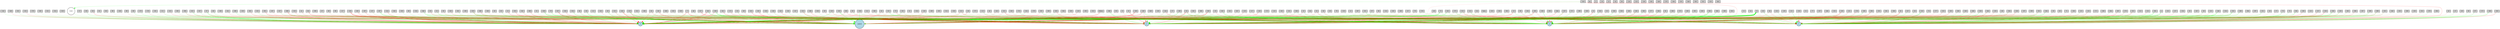 digraph {
	node [fontsize=9 height=0.2 shape=circle width=0.2]
	x [fillcolor=lightgray shape=box style=filled]
	dx [fillcolor=lightgray shape=box style=filled]
	theta [fillcolor=lightgray shape=box style=filled]
	dtheta [fillcolor=lightgray shape=box style=filled]
	-5 [fillcolor=lightgray shape=box style=filled]
	-6 [fillcolor=lightgray shape=box style=filled]
	-7 [fillcolor=lightgray shape=box style=filled]
	-8 [fillcolor=lightgray shape=box style=filled]
	-9 [fillcolor=lightgray shape=box style=filled]
	-10 [fillcolor=lightgray shape=box style=filled]
	-11 [fillcolor=lightgray shape=box style=filled]
	-12 [fillcolor=lightgray shape=box style=filled]
	-13 [fillcolor=lightgray shape=box style=filled]
	-14 [fillcolor=lightgray shape=box style=filled]
	-15 [fillcolor=lightgray shape=box style=filled]
	-16 [fillcolor=lightgray shape=box style=filled]
	-17 [fillcolor=lightgray shape=box style=filled]
	-18 [fillcolor=lightgray shape=box style=filled]
	-19 [fillcolor=lightgray shape=box style=filled]
	-20 [fillcolor=lightgray shape=box style=filled]
	-21 [fillcolor=lightgray shape=box style=filled]
	-22 [fillcolor=lightgray shape=box style=filled]
	-23 [fillcolor=lightgray shape=box style=filled]
	-24 [fillcolor=lightgray shape=box style=filled]
	-25 [fillcolor=lightgray shape=box style=filled]
	-26 [fillcolor=lightgray shape=box style=filled]
	-27 [fillcolor=lightgray shape=box style=filled]
	-28 [fillcolor=lightgray shape=box style=filled]
	-29 [fillcolor=lightgray shape=box style=filled]
	-30 [fillcolor=lightgray shape=box style=filled]
	-31 [fillcolor=lightgray shape=box style=filled]
	-32 [fillcolor=lightgray shape=box style=filled]
	-33 [fillcolor=lightgray shape=box style=filled]
	-34 [fillcolor=lightgray shape=box style=filled]
	-35 [fillcolor=lightgray shape=box style=filled]
	-36 [fillcolor=lightgray shape=box style=filled]
	-37 [fillcolor=lightgray shape=box style=filled]
	-38 [fillcolor=lightgray shape=box style=filled]
	-39 [fillcolor=lightgray shape=box style=filled]
	-40 [fillcolor=lightgray shape=box style=filled]
	-41 [fillcolor=lightgray shape=box style=filled]
	-42 [fillcolor=lightgray shape=box style=filled]
	-43 [fillcolor=lightgray shape=box style=filled]
	-44 [fillcolor=lightgray shape=box style=filled]
	-45 [fillcolor=lightgray shape=box style=filled]
	-46 [fillcolor=lightgray shape=box style=filled]
	-47 [fillcolor=lightgray shape=box style=filled]
	-48 [fillcolor=lightgray shape=box style=filled]
	-49 [fillcolor=lightgray shape=box style=filled]
	-50 [fillcolor=lightgray shape=box style=filled]
	-51 [fillcolor=lightgray shape=box style=filled]
	-52 [fillcolor=lightgray shape=box style=filled]
	-53 [fillcolor=lightgray shape=box style=filled]
	-54 [fillcolor=lightgray shape=box style=filled]
	-55 [fillcolor=lightgray shape=box style=filled]
	-56 [fillcolor=lightgray shape=box style=filled]
	-57 [fillcolor=lightgray shape=box style=filled]
	-58 [fillcolor=lightgray shape=box style=filled]
	-59 [fillcolor=lightgray shape=box style=filled]
	-60 [fillcolor=lightgray shape=box style=filled]
	-61 [fillcolor=lightgray shape=box style=filled]
	-62 [fillcolor=lightgray shape=box style=filled]
	-63 [fillcolor=lightgray shape=box style=filled]
	-64 [fillcolor=lightgray shape=box style=filled]
	-65 [fillcolor=lightgray shape=box style=filled]
	-66 [fillcolor=lightgray shape=box style=filled]
	-67 [fillcolor=lightgray shape=box style=filled]
	-68 [fillcolor=lightgray shape=box style=filled]
	-69 [fillcolor=lightgray shape=box style=filled]
	-70 [fillcolor=lightgray shape=box style=filled]
	-71 [fillcolor=lightgray shape=box style=filled]
	-72 [fillcolor=lightgray shape=box style=filled]
	-73 [fillcolor=lightgray shape=box style=filled]
	-74 [fillcolor=lightgray shape=box style=filled]
	-75 [fillcolor=lightgray shape=box style=filled]
	-76 [fillcolor=lightgray shape=box style=filled]
	-77 [fillcolor=lightgray shape=box style=filled]
	-78 [fillcolor=lightgray shape=box style=filled]
	-79 [fillcolor=lightgray shape=box style=filled]
	-80 [fillcolor=lightgray shape=box style=filled]
	-81 [fillcolor=lightgray shape=box style=filled]
	-82 [fillcolor=lightgray shape=box style=filled]
	-83 [fillcolor=lightgray shape=box style=filled]
	-84 [fillcolor=lightgray shape=box style=filled]
	-85 [fillcolor=lightgray shape=box style=filled]
	-86 [fillcolor=lightgray shape=box style=filled]
	-87 [fillcolor=lightgray shape=box style=filled]
	-88 [fillcolor=lightgray shape=box style=filled]
	-89 [fillcolor=lightgray shape=box style=filled]
	-90 [fillcolor=lightgray shape=box style=filled]
	-91 [fillcolor=lightgray shape=box style=filled]
	-92 [fillcolor=lightgray shape=box style=filled]
	-93 [fillcolor=lightgray shape=box style=filled]
	-94 [fillcolor=lightgray shape=box style=filled]
	-95 [fillcolor=lightgray shape=box style=filled]
	-96 [fillcolor=lightgray shape=box style=filled]
	-97 [fillcolor=lightgray shape=box style=filled]
	-98 [fillcolor=lightgray shape=box style=filled]
	-99 [fillcolor=lightgray shape=box style=filled]
	-100 [fillcolor=lightgray shape=box style=filled]
	-101 [fillcolor=lightgray shape=box style=filled]
	-102 [fillcolor=lightgray shape=box style=filled]
	-103 [fillcolor=lightgray shape=box style=filled]
	-104 [fillcolor=lightgray shape=box style=filled]
	-105 [fillcolor=lightgray shape=box style=filled]
	-106 [fillcolor=lightgray shape=box style=filled]
	-107 [fillcolor=lightgray shape=box style=filled]
	-108 [fillcolor=lightgray shape=box style=filled]
	-109 [fillcolor=lightgray shape=box style=filled]
	-110 [fillcolor=lightgray shape=box style=filled]
	-111 [fillcolor=lightgray shape=box style=filled]
	-112 [fillcolor=lightgray shape=box style=filled]
	-113 [fillcolor=lightgray shape=box style=filled]
	-114 [fillcolor=lightgray shape=box style=filled]
	-115 [fillcolor=lightgray shape=box style=filled]
	-116 [fillcolor=lightgray shape=box style=filled]
	-117 [fillcolor=lightgray shape=box style=filled]
	-118 [fillcolor=lightgray shape=box style=filled]
	-119 [fillcolor=lightgray shape=box style=filled]
	-120 [fillcolor=lightgray shape=box style=filled]
	-121 [fillcolor=lightgray shape=box style=filled]
	-122 [fillcolor=lightgray shape=box style=filled]
	-123 [fillcolor=lightgray shape=box style=filled]
	-124 [fillcolor=lightgray shape=box style=filled]
	-125 [fillcolor=lightgray shape=box style=filled]
	-126 [fillcolor=lightgray shape=box style=filled]
	-127 [fillcolor=lightgray shape=box style=filled]
	-128 [fillcolor=lightgray shape=box style=filled]
	-129 [fillcolor=lightgray shape=box style=filled]
	-130 [fillcolor=lightgray shape=box style=filled]
	-131 [fillcolor=lightgray shape=box style=filled]
	-132 [fillcolor=lightgray shape=box style=filled]
	-133 [fillcolor=lightgray shape=box style=filled]
	-134 [fillcolor=lightgray shape=box style=filled]
	-135 [fillcolor=lightgray shape=box style=filled]
	-136 [fillcolor=lightgray shape=box style=filled]
	-137 [fillcolor=lightgray shape=box style=filled]
	-138 [fillcolor=lightgray shape=box style=filled]
	-139 [fillcolor=lightgray shape=box style=filled]
	-140 [fillcolor=lightgray shape=box style=filled]
	-141 [fillcolor=lightgray shape=box style=filled]
	-142 [fillcolor=lightgray shape=box style=filled]
	-143 [fillcolor=lightgray shape=box style=filled]
	-144 [fillcolor=lightgray shape=box style=filled]
	-145 [fillcolor=lightgray shape=box style=filled]
	-146 [fillcolor=lightgray shape=box style=filled]
	-147 [fillcolor=lightgray shape=box style=filled]
	-148 [fillcolor=lightgray shape=box style=filled]
	-149 [fillcolor=lightgray shape=box style=filled]
	-150 [fillcolor=lightgray shape=box style=filled]
	-151 [fillcolor=lightgray shape=box style=filled]
	-152 [fillcolor=lightgray shape=box style=filled]
	-153 [fillcolor=lightgray shape=box style=filled]
	-154 [fillcolor=lightgray shape=box style=filled]
	-155 [fillcolor=lightgray shape=box style=filled]
	-156 [fillcolor=lightgray shape=box style=filled]
	-157 [fillcolor=lightgray shape=box style=filled]
	-158 [fillcolor=lightgray shape=box style=filled]
	-159 [fillcolor=lightgray shape=box style=filled]
	-160 [fillcolor=lightgray shape=box style=filled]
	-161 [fillcolor=lightgray shape=box style=filled]
	-162 [fillcolor=lightgray shape=box style=filled]
	-163 [fillcolor=lightgray shape=box style=filled]
	-164 [fillcolor=lightgray shape=box style=filled]
	-165 [fillcolor=lightgray shape=box style=filled]
	-166 [fillcolor=lightgray shape=box style=filled]
	-167 [fillcolor=lightgray shape=box style=filled]
	-168 [fillcolor=lightgray shape=box style=filled]
	-169 [fillcolor=lightgray shape=box style=filled]
	-170 [fillcolor=lightgray shape=box style=filled]
	-171 [fillcolor=lightgray shape=box style=filled]
	-172 [fillcolor=lightgray shape=box style=filled]
	-173 [fillcolor=lightgray shape=box style=filled]
	-174 [fillcolor=lightgray shape=box style=filled]
	-175 [fillcolor=lightgray shape=box style=filled]
	-176 [fillcolor=lightgray shape=box style=filled]
	-177 [fillcolor=lightgray shape=box style=filled]
	-178 [fillcolor=lightgray shape=box style=filled]
	-179 [fillcolor=lightgray shape=box style=filled]
	-180 [fillcolor=lightgray shape=box style=filled]
	-181 [fillcolor=lightgray shape=box style=filled]
	-182 [fillcolor=lightgray shape=box style=filled]
	-183 [fillcolor=lightgray shape=box style=filled]
	-184 [fillcolor=lightgray shape=box style=filled]
	-185 [fillcolor=lightgray shape=box style=filled]
	-186 [fillcolor=lightgray shape=box style=filled]
	-187 [fillcolor=lightgray shape=box style=filled]
	-188 [fillcolor=lightgray shape=box style=filled]
	-189 [fillcolor=lightgray shape=box style=filled]
	-190 [fillcolor=lightgray shape=box style=filled]
	-191 [fillcolor=lightgray shape=box style=filled]
	-192 [fillcolor=lightgray shape=box style=filled]
	-193 [fillcolor=lightgray shape=box style=filled]
	-194 [fillcolor=lightgray shape=box style=filled]
	-195 [fillcolor=lightgray shape=box style=filled]
	-196 [fillcolor=lightgray shape=box style=filled]
	-197 [fillcolor=lightgray shape=box style=filled]
	-198 [fillcolor=lightgray shape=box style=filled]
	-199 [fillcolor=lightgray shape=box style=filled]
	-200 [fillcolor=lightgray shape=box style=filled]
	-201 [fillcolor=lightgray shape=box style=filled]
	-202 [fillcolor=lightgray shape=box style=filled]
	-203 [fillcolor=lightgray shape=box style=filled]
	-204 [fillcolor=lightgray shape=box style=filled]
	-205 [fillcolor=lightgray shape=box style=filled]
	-206 [fillcolor=lightgray shape=box style=filled]
	-207 [fillcolor=lightgray shape=box style=filled]
	-208 [fillcolor=lightgray shape=box style=filled]
	-209 [fillcolor=lightgray shape=box style=filled]
	-210 [fillcolor=lightgray shape=box style=filled]
	-211 [fillcolor=lightgray shape=box style=filled]
	-212 [fillcolor=lightgray shape=box style=filled]
	-213 [fillcolor=lightgray shape=box style=filled]
	-214 [fillcolor=lightgray shape=box style=filled]
	-215 [fillcolor=lightgray shape=box style=filled]
	-216 [fillcolor=lightgray shape=box style=filled]
	-217 [fillcolor=lightgray shape=box style=filled]
	-218 [fillcolor=lightgray shape=box style=filled]
	-219 [fillcolor=lightgray shape=box style=filled]
	-220 [fillcolor=lightgray shape=box style=filled]
	-221 [fillcolor=lightgray shape=box style=filled]
	-222 [fillcolor=lightgray shape=box style=filled]
	-223 [fillcolor=lightgray shape=box style=filled]
	-224 [fillcolor=lightgray shape=box style=filled]
	-225 [fillcolor=lightgray shape=box style=filled]
	-226 [fillcolor=lightgray shape=box style=filled]
	-227 [fillcolor=lightgray shape=box style=filled]
	-228 [fillcolor=lightgray shape=box style=filled]
	-229 [fillcolor=lightgray shape=box style=filled]
	-230 [fillcolor=lightgray shape=box style=filled]
	-231 [fillcolor=lightgray shape=box style=filled]
	-232 [fillcolor=lightgray shape=box style=filled]
	-233 [fillcolor=lightgray shape=box style=filled]
	-234 [fillcolor=lightgray shape=box style=filled]
	-235 [fillcolor=lightgray shape=box style=filled]
	-236 [fillcolor=lightgray shape=box style=filled]
	-237 [fillcolor=lightgray shape=box style=filled]
	-238 [fillcolor=lightgray shape=box style=filled]
	-239 [fillcolor=lightgray shape=box style=filled]
	-240 [fillcolor=lightgray shape=box style=filled]
	-241 [fillcolor=lightgray shape=box style=filled]
	-242 [fillcolor=lightgray shape=box style=filled]
	-243 [fillcolor=lightgray shape=box style=filled]
	-244 [fillcolor=lightgray shape=box style=filled]
	-245 [fillcolor=lightgray shape=box style=filled]
	-246 [fillcolor=lightgray shape=box style=filled]
	-247 [fillcolor=lightgray shape=box style=filled]
	-248 [fillcolor=lightgray shape=box style=filled]
	-249 [fillcolor=lightgray shape=box style=filled]
	-250 [fillcolor=lightgray shape=box style=filled]
	-251 [fillcolor=lightgray shape=box style=filled]
	-252 [fillcolor=lightgray shape=box style=filled]
	-253 [fillcolor=lightgray shape=box style=filled]
	-254 [fillcolor=lightgray shape=box style=filled]
	-255 [fillcolor=lightgray shape=box style=filled]
	-256 [fillcolor=lightgray shape=box style=filled]
	-257 [fillcolor=lightgray shape=box style=filled]
	-258 [fillcolor=lightgray shape=box style=filled]
	-259 [fillcolor=lightgray shape=box style=filled]
	-260 [fillcolor=lightgray shape=box style=filled]
	-261 [fillcolor=lightgray shape=box style=filled]
	-262 [fillcolor=lightgray shape=box style=filled]
	-263 [fillcolor=lightgray shape=box style=filled]
	-264 [fillcolor=lightgray shape=box style=filled]
	-265 [fillcolor=lightgray shape=box style=filled]
	-266 [fillcolor=lightgray shape=box style=filled]
	-267 [fillcolor=lightgray shape=box style=filled]
	-268 [fillcolor=lightgray shape=box style=filled]
	-269 [fillcolor=lightgray shape=box style=filled]
	-270 [fillcolor=lightgray shape=box style=filled]
	-271 [fillcolor=lightgray shape=box style=filled]
	-272 [fillcolor=lightgray shape=box style=filled]
	-273 [fillcolor=lightgray shape=box style=filled]
	-274 [fillcolor=lightgray shape=box style=filled]
	-275 [fillcolor=lightgray shape=box style=filled]
	-276 [fillcolor=lightgray shape=box style=filled]
	-277 [fillcolor=lightgray shape=box style=filled]
	-278 [fillcolor=lightgray shape=box style=filled]
	-279 [fillcolor=lightgray shape=box style=filled]
	-280 [fillcolor=lightgray shape=box style=filled]
	-281 [fillcolor=lightgray shape=box style=filled]
	-282 [fillcolor=lightgray shape=box style=filled]
	-283 [fillcolor=lightgray shape=box style=filled]
	-284 [fillcolor=lightgray shape=box style=filled]
	-285 [fillcolor=lightgray shape=box style=filled]
	-286 [fillcolor=lightgray shape=box style=filled]
	-287 [fillcolor=lightgray shape=box style=filled]
	-288 [fillcolor=lightgray shape=box style=filled]
	-289 [fillcolor=lightgray shape=box style=filled]
	-290 [fillcolor=lightgray shape=box style=filled]
	-291 [fillcolor=lightgray shape=box style=filled]
	-292 [fillcolor=lightgray shape=box style=filled]
	-293 [fillcolor=lightgray shape=box style=filled]
	-294 [fillcolor=lightgray shape=box style=filled]
	-295 [fillcolor=lightgray shape=box style=filled]
	-296 [fillcolor=lightgray shape=box style=filled]
	-297 [fillcolor=lightgray shape=box style=filled]
	-298 [fillcolor=lightgray shape=box style=filled]
	-299 [fillcolor=lightgray shape=box style=filled]
	-300 [fillcolor=lightgray shape=box style=filled]
	-301 [fillcolor=lightgray shape=box style=filled]
	-302 [fillcolor=lightgray shape=box style=filled]
	-303 [fillcolor=lightgray shape=box style=filled]
	-304 [fillcolor=lightgray shape=box style=filled]
	-305 [fillcolor=lightgray shape=box style=filled]
	-306 [fillcolor=lightgray shape=box style=filled]
	-307 [fillcolor=lightgray shape=box style=filled]
	-308 [fillcolor=lightgray shape=box style=filled]
	-309 [fillcolor=lightgray shape=box style=filled]
	-310 [fillcolor=lightgray shape=box style=filled]
	-311 [fillcolor=lightgray shape=box style=filled]
	-312 [fillcolor=lightgray shape=box style=filled]
	-313 [fillcolor=lightgray shape=box style=filled]
	-314 [fillcolor=lightgray shape=box style=filled]
	-315 [fillcolor=lightgray shape=box style=filled]
	-316 [fillcolor=lightgray shape=box style=filled]
	-317 [fillcolor=lightgray shape=box style=filled]
	-318 [fillcolor=lightgray shape=box style=filled]
	-319 [fillcolor=lightgray shape=box style=filled]
	-320 [fillcolor=lightgray shape=box style=filled]
	-321 [fillcolor=lightgray shape=box style=filled]
	-322 [fillcolor=lightgray shape=box style=filled]
	-323 [fillcolor=lightgray shape=box style=filled]
	-324 [fillcolor=lightgray shape=box style=filled]
	-325 [fillcolor=lightgray shape=box style=filled]
	-326 [fillcolor=lightgray shape=box style=filled]
	-327 [fillcolor=lightgray shape=box style=filled]
	-328 [fillcolor=lightgray shape=box style=filled]
	-329 [fillcolor=lightgray shape=box style=filled]
	-330 [fillcolor=lightgray shape=box style=filled]
	-331 [fillcolor=lightgray shape=box style=filled]
	-332 [fillcolor=lightgray shape=box style=filled]
	-333 [fillcolor=lightgray shape=box style=filled]
	-334 [fillcolor=lightgray shape=box style=filled]
	-335 [fillcolor=lightgray shape=box style=filled]
	-336 [fillcolor=lightgray shape=box style=filled]
	-337 [fillcolor=lightgray shape=box style=filled]
	-338 [fillcolor=lightgray shape=box style=filled]
	-339 [fillcolor=lightgray shape=box style=filled]
	-340 [fillcolor=lightgray shape=box style=filled]
	-341 [fillcolor=lightgray shape=box style=filled]
	-342 [fillcolor=lightgray shape=box style=filled]
	-343 [fillcolor=lightgray shape=box style=filled]
	-344 [fillcolor=lightgray shape=box style=filled]
	-345 [fillcolor=lightgray shape=box style=filled]
	-346 [fillcolor=lightgray shape=box style=filled]
	-347 [fillcolor=lightgray shape=box style=filled]
	-348 [fillcolor=lightgray shape=box style=filled]
	-349 [fillcolor=lightgray shape=box style=filled]
	-350 [fillcolor=lightgray shape=box style=filled]
	-351 [fillcolor=lightgray shape=box style=filled]
	-352 [fillcolor=lightgray shape=box style=filled]
	-353 [fillcolor=lightgray shape=box style=filled]
	-354 [fillcolor=lightgray shape=box style=filled]
	-355 [fillcolor=lightgray shape=box style=filled]
	-356 [fillcolor=lightgray shape=box style=filled]
	-357 [fillcolor=lightgray shape=box style=filled]
	-358 [fillcolor=lightgray shape=box style=filled]
	-359 [fillcolor=lightgray shape=box style=filled]
	-360 [fillcolor=lightgray shape=box style=filled]
	-361 [fillcolor=lightgray shape=box style=filled]
	-362 [fillcolor=lightgray shape=box style=filled]
	-363 [fillcolor=lightgray shape=box style=filled]
	-364 [fillcolor=lightgray shape=box style=filled]
	control [fillcolor=lightblue style=filled]
	1 [fillcolor=lightblue style=filled]
	2 [fillcolor=lightblue style=filled]
	3 [fillcolor=lightblue style=filled]
	4 [fillcolor=lightblue style=filled]
	5245 [fillcolor=white style=filled]
	x -> 1 [color=green penwidth=0.8341188382845953 style=solid]
	x -> 2 [color=green penwidth=0.6969421169155782 style=solid]
	x -> 4 [color=green penwidth=0.3902739646646064 style=solid]
	theta -> 1 [color=red penwidth=0.18364650062806231 style=solid]
	theta -> 2 [color=green penwidth=0.2689112946398632 style=solid]
	theta -> 3 [color=green penwidth=0.18401368107470867 style=solid]
	theta -> 4 [color=green penwidth=0.21996152544112652 style=solid]
	dtheta -> 1 [color=green penwidth=0.34069499019760136 style=solid]
	dtheta -> 3 [color=red penwidth=0.8822369944926306 style=solid]
	-6 -> 2 [color=red penwidth=0.39891073199285887 style=solid]
	-6 -> 4 [color=red penwidth=0.59323534027392 style=solid]
	-7 -> control [color=red penwidth=0.7895173290140175 style=solid]
	-7 -> 2 [color=green penwidth=0.1498989684452357 style=solid]
	-7 -> 3 [color=red penwidth=0.8846320482983198 style=solid]
	-7 -> 4 [color=red penwidth=0.3998926466488667 style=solid]
	-8 -> 1 [color=red penwidth=0.4311367115325091 style=solid]
	-8 -> 3 [color=green penwidth=0.12158086655487019 style=solid]
	-9 -> 1 [color=red penwidth=0.2044885592371148 style=solid]
	-9 -> 3 [color=green penwidth=4.80660852944612 style=solid]
	-9 -> 4 [color=green penwidth=0.1128017837313864 style=solid]
	-11 -> 4 [color=green penwidth=0.320725456228381 style=solid]
	-12 -> 1 [color=red penwidth=0.2814276871660393 style=solid]
	-12 -> 3 [color=green penwidth=0.23717208302244955 style=solid]
	-14 -> 4 [color=green penwidth=0.254641991723339 style=solid]
	-15 -> 3 [color=red penwidth=0.17484390646458725 style=solid]
	-15 -> 4 [color=red penwidth=0.7816572898121756 style=solid]
	-17 -> 3 [color=green penwidth=0.19267138905126802 style=solid]
	-18 -> 1 [color=red penwidth=0.2771107126939672 style=solid]
	-18 -> 4 [color=green penwidth=0.11073266983893608 style=solid]
	-19 -> control [color=red penwidth=0.22712202471560525 style=solid]
	-19 -> 2 [color=red penwidth=0.15230038200845136 style=solid]
	-19 -> 4 [color=red penwidth=0.5176283947496543 style=solid]
	-20 -> control [color=red penwidth=0.16368059196473567 style=solid]
	-20 -> 3 [color=red penwidth=0.565025156438103 style=solid]
	-20 -> 4 [color=red penwidth=0.22826817956931986 style=solid]
	-21 -> 2 [color=red penwidth=0.28185505003412664 style=solid]
	-22 -> control [color=red penwidth=0.8804736937208434 style=solid]
	-22 -> 1 [color=green penwidth=0.46395598653684345 style=solid]
	-22 -> 2 [color=red penwidth=0.12115452923276729 style=solid]
	-23 -> control [color=red penwidth=0.5181292746046262 style=solid]
	-23 -> 4 [color=green penwidth=0.649872240821087 style=solid]
	-24 -> control [color=green penwidth=0.49031862550829586 style=solid]
	-24 -> 1 [color=red penwidth=0.1153418579865658 style=solid]
	-25 -> control [color=green penwidth=0.3918229492360551 style=solid]
	-25 -> 3 [color=green penwidth=0.6503683008659875 style=solid]
	-25 -> 4 [color=red penwidth=0.13326934105730875 style=solid]
	-26 -> 2 [color=green penwidth=0.18023694535981566 style=solid]
	-26 -> 3 [color=red penwidth=0.6430583199988157 style=solid]
	-26 -> 4 [color=green penwidth=0.18186371698006493 style=solid]
	-27 -> 1 [color=red penwidth=0.16131780261346845 style=solid]
	-27 -> 4 [color=red penwidth=0.1634226226796116 style=solid]
	-28 -> control [color=green penwidth=0.2631848021575789 style=solid]
	-28 -> 4 [color=red penwidth=0.19419805827378672 style=solid]
	-29 -> control [color=green penwidth=0.2642916799314614 style=solid]
	-29 -> 1 [color=green penwidth=0.1020343414231784 style=solid]
	-29 -> 4 [color=green penwidth=0.1668677294155241 style=solid]
	-30 -> 1 [color=green penwidth=0.6588746934232192 style=solid]
	-30 -> 3 [color=red penwidth=0.10194963122918166 style=solid]
	-30 -> 4 [color=green penwidth=0.1653436134486696 style=solid]
	-31 -> 3 [color=green penwidth=0.15429096306071285 style=solid]
	-31 -> 4 [color=green penwidth=0.2939168781529027 style=solid]
	-32 -> 2 [color=red penwidth=0.1945851033862706 style=solid]
	-32 -> 4 [color=red penwidth=0.10115148297290742 style=solid]
	-33 -> control [color=red penwidth=0.44342535901085456 style=solid]
	-33 -> 1 [color=green penwidth=0.2327126125982976 style=solid]
	-33 -> 2 [color=green penwidth=0.4661067986606776 style=solid]
	-33 -> 3 [color=green penwidth=0.20107839658562177 style=solid]
	-34 -> 1 [color=red penwidth=0.46195008487941447 style=solid]
	-34 -> 3 [color=green penwidth=0.20171954633370187 style=solid]
	-34 -> 4 [color=red penwidth=0.3740630650980138 style=solid]
	-35 -> 1 [color=green penwidth=0.39174733259240657 style=solid]
	-35 -> 2 [color=red penwidth=0.278370922586653 style=solid]
	-35 -> 4 [color=red penwidth=0.32569555370650727 style=solid]
	-36 -> control [color=red penwidth=0.19885902816092205 style=solid]
	-36 -> 1 [color=green penwidth=0.23979458252851343 style=solid]
	-36 -> 3 [color=green penwidth=0.5131963790027805 style=solid]
	-37 -> control [color=red penwidth=0.4490643855999321 style=solid]
	-37 -> 3 [color=green penwidth=0.9550468487608438 style=solid]
	-38 -> 1 [color=red penwidth=0.4902689074341845 style=solid]
	-38 -> 2 [color=green penwidth=0.28200935691965323 style=solid]
	-38 -> 4 [color=green penwidth=0.29608865569658965 style=solid]
	-39 -> 3 [color=green penwidth=0.5204010291834146 style=solid]
	-40 -> 1 [color=green penwidth=0.12945472300293842 style=solid]
	-40 -> 2 [color=red penwidth=0.2854056820027183 style=solid]
	-40 -> 3 [color=red penwidth=0.38314449641113746 style=solid]
	-41 -> 2 [color=red penwidth=0.34842661036498807 style=solid]
	-41 -> 3 [color=red penwidth=0.2935005494398675 style=solid]
	-42 -> 1 [color=red penwidth=0.2862302711074278 style=solid]
	-43 -> 2 [color=red penwidth=0.2931328310974568 style=solid]
	-43 -> 3 [color=red penwidth=0.2836351426983214 style=solid]
	-43 -> 4 [color=green penwidth=0.281717318943562 style=solid]
	-44 -> control [color=red penwidth=0.12619245802430393 style=solid]
	-44 -> 2 [color=red penwidth=0.17363735713153022 style=solid]
	-44 -> 4 [color=red penwidth=0.36602998323024116 style=solid]
	-45 -> control [color=green penwidth=0.19000092505320726 style=solid]
	-46 -> control [color=green penwidth=0.28223078494387993 style=solid]
	-46 -> 2 [color=green penwidth=0.16553938553603337 style=solid]
	-47 -> 1 [color=green penwidth=0.4213555028398098 style=solid]
	-48 -> control [color=green penwidth=0.26776421028797087 style=solid]
	-48 -> 1 [color=green penwidth=0.2680822872832721 style=solid]
	-49 -> 1 [color=red penwidth=0.18969817981705894 style=solid]
	-50 -> 2 [color=green penwidth=0.30813142564692014 style=solid]
	-50 -> 3 [color=red penwidth=0.1372908614522214 style=solid]
	-50 -> 4 [color=red penwidth=0.39110731042026503 style=solid]
	-51 -> 4 [color=green penwidth=0.1397767795816609 style=solid]
	-52 -> control [color=red penwidth=0.24346811406943436 style=solid]
	-52 -> 2 [color=red penwidth=0.2160387945824579 style=solid]
	-52 -> 4 [color=red penwidth=0.7204972411369184 style=solid]
	-53 -> control [color=red penwidth=0.4186682710364047 style=solid]
	-53 -> 1 [color=green penwidth=0.9279116068206761 style=solid]
	-53 -> 2 [color=red penwidth=0.6700415155081308 style=solid]
	-53 -> 3 [color=red penwidth=0.34910603730499373 style=solid]
	-53 -> 4 [color=red penwidth=0.4770883973109885 style=solid]
	-54 -> 1 [color=red penwidth=0.12339171984016788 style=solid]
	-54 -> 2 [color=green penwidth=0.32673883062222664 style=solid]
	-54 -> 3 [color=red penwidth=0.2629773274758631 style=solid]
	-54 -> 4 [color=red penwidth=0.15773395227468123 style=solid]
	-55 -> 1 [color=green penwidth=0.24731457142964838 style=solid]
	-55 -> 2 [color=red penwidth=0.7248284021692328 style=solid]
	-55 -> 3 [color=green penwidth=0.2869364456345669 style=solid]
	-56 -> 3 [color=red penwidth=0.626473758470197 style=solid]
	-57 -> 1 [color=green penwidth=0.24736936452303013 style=solid]
	-57 -> 2 [color=green penwidth=0.22350019277516814 style=solid]
	-57 -> 3 [color=red penwidth=0.4156951025461806 style=solid]
	-58 -> control [color=red penwidth=0.16114028406522268 style=solid]
	-58 -> 2 [color=green penwidth=0.12125692407478011 style=solid]
	-58 -> 4 [color=red penwidth=0.580908443459607 style=solid]
	-59 -> control [color=red penwidth=0.3273989728661131 style=solid]
	-59 -> 1 [color=green penwidth=0.39853640566724535 style=solid]
	-59 -> 3 [color=green penwidth=0.41285367709946674 style=solid]
	-60 -> control [color=green penwidth=0.3350222493801098 style=solid]
	-60 -> 3 [color=green penwidth=0.31608186655093484 style=solid]
	-61 -> 3 [color=green penwidth=0.33403671709300786 style=solid]
	-62 -> 2 [color=red penwidth=0.31791831389795 style=solid]
	-62 -> 3 [color=red penwidth=0.5590828253108737 style=solid]
	-62 -> 4 [color=green penwidth=0.10671034252995651 style=solid]
	-63 -> 1 [color=red penwidth=0.18170360735714985 style=solid]
	-63 -> 2 [color=red penwidth=0.1279410159467912 style=solid]
	-64 -> 2 [color=red penwidth=0.8475420351525226 style=solid]
	-64 -> 3 [color=red penwidth=0.16225692149989013 style=solid]
	-65 -> control [color=red penwidth=0.4239516352234882 style=solid]
	-65 -> 2 [color=green penwidth=0.23752188623582116 style=solid]
	-65 -> 3 [color=red penwidth=0.5226275746505685 style=solid]
	-65 -> 4 [color=red penwidth=0.32045187421488974 style=solid]
	-66 -> control [color=green penwidth=0.20795068511040676 style=solid]
	-66 -> 3 [color=green penwidth=0.2789000668979587 style=solid]
	-66 -> 4 [color=red penwidth=0.11103032365994894 style=solid]
	-67 -> 2 [color=green penwidth=0.28761450040143766 style=solid]
	-67 -> 3 [color=red penwidth=0.12560897064009752 style=solid]
	-68 -> 2 [color=red penwidth=0.4295176999378528 style=solid]
	-68 -> 3 [color=green penwidth=0.10440139523754997 style=solid]
	-69 -> control [color=green penwidth=0.20644072951277032 style=solid]
	-69 -> 2 [color=red penwidth=0.385616812954235 style=solid]
	-70 -> 1 [color=green penwidth=0.5712059254637258 style=solid]
	-70 -> 4 [color=green penwidth=0.4526096150001737 style=solid]
	-71 -> 1 [color=green penwidth=0.3978551851372406 style=solid]
	-71 -> 2 [color=red penwidth=0.19306194491016487 style=solid]
	-72 -> 1 [color=green penwidth=0.24884992885485546 style=solid]
	-72 -> 4 [color=green penwidth=0.37287819946829903 style=solid]
	-73 -> 2 [color=red penwidth=0.22331128292160907 style=solid]
	-73 -> 3 [color=green penwidth=0.22274219139241458 style=solid]
	-73 -> 4 [color=red penwidth=0.7016528415268725 style=solid]
	-74 -> 1 [color=red penwidth=0.10890649221550378 style=solid]
	-75 -> 1 [color=green penwidth=0.26938688127922683 style=solid]
	-75 -> 2 [color=red penwidth=0.2207695007680478 style=solid]
	-75 -> 3 [color=green penwidth=1.2593525638415288 style=solid]
	-75 -> 4 [color=green penwidth=0.2232228033465729 style=solid]
	-76 -> control [color=green penwidth=0.2533031489563249 style=solid]
	-76 -> 1 [color=green penwidth=0.10641859389987503 style=solid]
	-76 -> 2 [color=red penwidth=0.3229327455419485 style=solid]
	-77 -> 4 [color=red penwidth=0.12344433996721865 style=solid]
	-78 -> control [color=green penwidth=0.15822354782359027 style=solid]
	-78 -> 4 [color=red penwidth=0.2772067522066771 style=solid]
	-79 -> control [color=green penwidth=0.7673742900069006 style=solid]
	-79 -> 1 [color=red penwidth=0.13544409869317564 style=solid]
	-79 -> 3 [color=green penwidth=0.23400440972137262 style=solid]
	-80 -> 3 [color=red penwidth=0.10734419729338683 style=solid]
	-81 -> control [color=red penwidth=0.7536973746902773 style=solid]
	-81 -> 1 [color=red penwidth=0.7982790720610075 style=solid]
	-82 -> 3 [color=green penwidth=0.4456886330175909 style=solid]
	-82 -> 4 [color=green penwidth=0.23209895685098716 style=solid]
	-83 -> 1 [color=green penwidth=0.36632998625260427 style=solid]
	-84 -> control [color=green penwidth=0.16587990751460513 style=solid]
	-84 -> 1 [color=green penwidth=0.49320864485238347 style=solid]
	-84 -> 3 [color=red penwidth=0.2788031199609955 style=solid]
	-86 -> 1 [color=green penwidth=0.33303682418398234 style=solid]
	-86 -> 4 [color=green penwidth=0.7486554054010112 style=solid]
	-87 -> 1 [color=green penwidth=0.6205593015120449 style=solid]
	-88 -> 2 [color=red penwidth=0.3600383460580251 style=solid]
	-88 -> 3 [color=red penwidth=0.5015299478630493 style=solid]
	-88 -> 4 [color=red penwidth=0.33818544026295816 style=solid]
	-89 -> control [color=green penwidth=0.2968976323855581 style=solid]
	-89 -> 3 [color=red penwidth=0.22615717790394388 style=solid]
	-90 -> 2 [color=green penwidth=0.24598733718208907 style=solid]
	-90 -> 4 [color=red penwidth=0.5212455357704666 style=solid]
	-91 -> control [color=red penwidth=0.5441662233080452 style=solid]
	-91 -> 1 [color=green penwidth=0.3374845134901506 style=solid]
	-91 -> 2 [color=red penwidth=0.3908300383483416 style=solid]
	-91 -> 4 [color=red penwidth=0.16394424463036528 style=solid]
	-92 -> 2 [color=red penwidth=0.419168071706441 style=solid]
	-92 -> 3 [color=red penwidth=0.3523698339206782 style=solid]
	-92 -> 4 [color=green penwidth=0.478245162914699 style=solid]
	-93 -> 1 [color=red penwidth=0.19047698450704223 style=solid]
	-93 -> 3 [color=red penwidth=0.2467162887062256 style=solid]
	-94 -> control [color=red penwidth=0.3944179458130851 style=solid]
	-94 -> 4 [color=red penwidth=0.28881978988338275 style=solid]
	-95 -> control [color=red penwidth=0.14229819726460063 style=solid]
	-95 -> 3 [color=red penwidth=0.42386462182316786 style=solid]
	-95 -> 4 [color=green penwidth=0.2186483236673178 style=solid]
	-96 -> 2 [color=green penwidth=0.1208515928379319 style=solid]
	-96 -> 3 [color=green penwidth=0.12295587319735826 style=solid]
	-97 -> control [color=green penwidth=0.5992975026882049 style=solid]
	-97 -> 2 [color=green penwidth=0.3242109188281004 style=solid]
	-97 -> 4 [color=green penwidth=0.30823940713077824 style=solid]
	-98 -> 3 [color=green penwidth=0.29294588938168215 style=solid]
	-99 -> control [color=green penwidth=0.44185590170797495 style=solid]
	-99 -> 3 [color=green penwidth=0.16559450408226767 style=solid]
	-100 -> 1 [color=red penwidth=0.2571572659296637 style=solid]
	-100 -> 4 [color=red penwidth=0.5193872401400265 style=solid]
	-101 -> 1 [color=red penwidth=0.19876978146914842 style=solid]
	-101 -> 2 [color=red penwidth=0.16795903315781868 style=solid]
	-101 -> 3 [color=green penwidth=0.8827896197030127 style=solid]
	-101 -> 4 [color=green penwidth=0.34191490870604385 style=solid]
	-102 -> control [color=green penwidth=0.2988851550591054 style=solid]
	-102 -> 4 [color=green penwidth=0.3021164590347288 style=solid]
	-103 -> control [color=red penwidth=0.24282799964947724 style=solid]
	-103 -> 2 [color=red penwidth=0.8223794219056537 style=solid]
	-104 -> 2 [color=green penwidth=0.49383409284493207 style=solid]
	-104 -> 4 [color=green penwidth=0.5300676980650991 style=solid]
	-105 -> control [color=red penwidth=0.7983933365595077 style=solid]
	-105 -> 2 [color=red penwidth=0.1705274768134864 style=solid]
	-106 -> 1 [color=red penwidth=0.49867677625525864 style=solid]
	-106 -> 2 [color=green penwidth=0.10723367433911665 style=solid]
	-107 -> 4 [color=green penwidth=0.33481737485706486 style=solid]
	-108 -> 3 [color=red penwidth=0.16069809088905251 style=solid]
	-109 -> 1 [color=red penwidth=0.2586523298409975 style=solid]
	-109 -> 3 [color=red penwidth=1.1951709040572356 style=solid]
	-110 -> control [color=green penwidth=0.24265763705938787 style=solid]
	-110 -> 1 [color=red penwidth=0.15547712115272244 style=solid]
	-110 -> 3 [color=red penwidth=0.16726581896783813 style=solid]
	-110 -> 4 [color=green penwidth=0.10421560319227231 style=solid]
	-111 -> 2 [color=red penwidth=0.17737120353387054 style=solid]
	-111 -> 3 [color=green penwidth=0.2050208167308749 style=solid]
	-111 -> 4 [color=red penwidth=0.3570502009594825 style=solid]
	-112 -> control [color=green penwidth=0.46605410474190656 style=solid]
	-113 -> 2 [color=red penwidth=0.3191075679744101 style=solid]
	-113 -> 3 [color=green penwidth=0.18611674730088187 style=solid]
	-113 -> 4 [color=green penwidth=0.6436984735507038 style=solid]
	-114 -> 3 [color=red penwidth=0.7513234595692088 style=solid]
	-114 -> 4 [color=green penwidth=0.11606465598196336 style=solid]
	-115 -> 1 [color=red penwidth=0.3960751021211345 style=solid]
	-115 -> 2 [color=green penwidth=0.11208242768597192 style=solid]
	-115 -> 3 [color=red penwidth=0.3938707182284811 style=solid]
	-115 -> 4 [color=green penwidth=0.7004009360903067 style=solid]
	-117 -> control [color=red penwidth=0.23223566966365972 style=solid]
	-117 -> 1 [color=red penwidth=0.1632263696725491 style=solid]
	-117 -> 2 [color=red penwidth=0.17135234984499803 style=solid]
	-117 -> 3 [color=green penwidth=0.16891370795995686 style=solid]
	-117 -> 4 [color=red penwidth=0.42719253805212676 style=solid]
	-118 -> 1 [color=red penwidth=0.3505720381119912 style=solid]
	-118 -> 2 [color=red penwidth=0.34130576719002065 style=solid]
	-118 -> 3 [color=red penwidth=0.41174705415720636 style=solid]
	-119 -> control [color=red penwidth=0.10160613834681403 style=solid]
	-119 -> 1 [color=red penwidth=0.16829229749175104 style=solid]
	-119 -> 3 [color=red penwidth=0.5554949709483955 style=solid]
	-119 -> 4 [color=red penwidth=0.16781827620849632 style=solid]
	-120 -> control [color=red penwidth=0.1744871450101676 style=solid]
	-120 -> 1 [color=red penwidth=0.4185652259152486 style=solid]
	-121 -> control [color=red penwidth=0.21305489037068698 style=solid]
	-121 -> 1 [color=red penwidth=0.14655835866532954 style=solid]
	-121 -> 4 [color=red penwidth=0.30591062982666545 style=solid]
	-122 -> 1 [color=red penwidth=0.14914287754039338 style=solid]
	-122 -> 4 [color=red penwidth=0.1336624502097235 style=solid]
	-123 -> 1 [color=green penwidth=0.614712882770107 style=solid]
	-123 -> 2 [color=red penwidth=0.1746146788891157 style=solid]
	-124 -> control [color=green penwidth=0.2513179665383286 style=solid]
	-124 -> 2 [color=red penwidth=0.16801951181514152 style=solid]
	-124 -> 4 [color=green penwidth=0.2695757840037343 style=solid]
	-125 -> 1 [color=green penwidth=0.466973216122863 style=solid]
	-125 -> 3 [color=red penwidth=0.21500449185770792 style=solid]
	-125 -> 4 [color=green penwidth=0.15054497709845677 style=solid]
	-126 -> 2 [color=green penwidth=0.3356484294058676 style=solid]
	-126 -> 3 [color=red penwidth=0.5931999444319956 style=solid]
	-126 -> 4 [color=green penwidth=0.20818550495015292 style=solid]
	-127 -> 2 [color=red penwidth=0.2184047763401536 style=solid]
	-127 -> 3 [color=green penwidth=0.4128407245982151 style=solid]
	-128 -> 2 [color=red penwidth=0.11547501435797357 style=solid]
	-128 -> 3 [color=red penwidth=1.4580175076085755 style=solid]
	-129 -> 1 [color=green penwidth=0.10727160144720158 style=solid]
	-129 -> 3 [color=green penwidth=0.18045466914060365 style=solid]
	-129 -> 4 [color=green penwidth=0.16275485496396208 style=solid]
	-130 -> 1 [color=green penwidth=0.25962693377034585 style=solid]
	-130 -> 3 [color=red penwidth=0.12008045416192943 style=solid]
	-131 -> 1 [color=red penwidth=0.36558498079259305 style=solid]
	-131 -> 2 [color=green penwidth=0.47209938414338337 style=solid]
	-131 -> 3 [color=green penwidth=0.47805380421587595 style=solid]
	-132 -> 1 [color=red penwidth=0.11243393348692565 style=solid]
	-132 -> 2 [color=green penwidth=0.3619983803896277 style=solid]
	-132 -> 4 [color=red penwidth=0.3910400521488919 style=solid]
	-133 -> control [color=green penwidth=0.9326100545440363 style=solid]
	-133 -> 1 [color=green penwidth=0.7083143490590766 style=solid]
	-133 -> 3 [color=red penwidth=0.5718447233887861 style=solid]
	-134 -> 3 [color=red penwidth=0.2132473733883845 style=solid]
	-134 -> 4 [color=green penwidth=0.1754187725722557 style=solid]
	-135 -> 1 [color=green penwidth=0.24730545500906123 style=solid]
	-135 -> 2 [color=red penwidth=0.6635221860973624 style=solid]
	-136 -> control [color=green penwidth=0.34218991413304267 style=solid]
	-136 -> 2 [color=green penwidth=0.4133087963887121 style=solid]
	-137 -> control [color=red penwidth=0.49103575239326613 style=solid]
	-137 -> 2 [color=green penwidth=0.21212690180817897 style=solid]
	-137 -> 3 [color=green penwidth=0.21358809169363263 style=solid]
	-138 -> control [color=red penwidth=0.39138724097069455 style=solid]
	-138 -> 2 [color=green penwidth=0.45399403619403145 style=solid]
	-139 -> 1 [color=red penwidth=0.2892625343717613 style=solid]
	-139 -> 3 [color=green penwidth=0.3135914300980511 style=solid]
	-139 -> 4 [color=red penwidth=0.8336327885472286 style=solid]
	-140 -> control [color=red penwidth=0.271544716583925 style=solid]
	-140 -> 1 [color=red penwidth=0.34519775220479554 style=solid]
	-140 -> 2 [color=red penwidth=0.5737606809488767 style=solid]
	-140 -> 4 [color=green penwidth=0.1083107398782891 style=solid]
	-141 -> 1 [color=green penwidth=0.1648979728542052 style=solid]
	-141 -> 3 [color=green penwidth=0.20932948192000458 style=solid]
	-142 -> 3 [color=green penwidth=0.31134177905764676 style=solid]
	-143 -> control [color=red penwidth=0.41804499971182607 style=solid]
	-143 -> 4 [color=red penwidth=0.2603628678022424 style=solid]
	-144 -> control [color=red penwidth=0.15740778887670992 style=solid]
	-144 -> 1 [color=green penwidth=0.22795145914733336 style=solid]
	-144 -> 2 [color=green penwidth=0.3581373884878286 style=solid]
	-144 -> 3 [color=red penwidth=0.16730638155016528 style=solid]
	-144 -> 4 [color=red penwidth=0.6718653075147142 style=solid]
	-145 -> control [color=green penwidth=0.15989761296731148 style=solid]
	-145 -> 2 [color=red penwidth=0.6045473660993852 style=solid]
	-146 -> 1 [color=green penwidth=0.9706801938349893 style=solid]
	-146 -> 2 [color=red penwidth=0.12963246920375585 style=solid]
	-146 -> 4 [color=green penwidth=0.557511742193707 style=solid]
	-147 -> control [color=green penwidth=0.25491675396914615 style=solid]
	-147 -> 2 [color=green penwidth=0.15949235509851067 style=solid]
	-148 -> 3 [color=red penwidth=0.3813416221958835 style=solid]
	-149 -> 1 [color=green penwidth=0.6527979198872922 style=solid]
	-149 -> 2 [color=red penwidth=0.43022092452568994 style=solid]
	-149 -> 3 [color=red penwidth=0.8483893779077014 style=solid]
	-150 -> 1 [color=red penwidth=0.3304336370670211 style=solid]
	-150 -> 3 [color=red penwidth=0.802953468985245 style=solid]
	-151 -> 1 [color=green penwidth=0.6006652763946071 style=solid]
	-151 -> 3 [color=red penwidth=0.3422669386527862 style=solid]
	-151 -> 4 [color=red penwidth=0.13163121097217767 style=solid]
	-152 -> control [color=green penwidth=0.4384345755306551 style=solid]
	-152 -> 2 [color=red penwidth=0.7681257549910157 style=solid]
	-154 -> 2 [color=red penwidth=0.2254632974675356 style=solid]
	-155 -> 4 [color=red penwidth=0.12035239986977325 style=solid]
	-156 -> control [color=green penwidth=0.17018465664755833 style=solid]
	-156 -> 1 [color=green penwidth=0.25400538870586775 style=solid]
	-156 -> 2 [color=green penwidth=0.2856078959191457 style=solid]
	-156 -> 3 [color=red penwidth=0.3114955076711208 style=solid]
	-157 -> 1 [color=green penwidth=0.2862950160595699 style=solid]
	-157 -> 4 [color=red penwidth=0.6469586020366188 style=solid]
	-158 -> 4 [color=red penwidth=0.7506510676137375 style=solid]
	-160 -> 3 [color=red penwidth=0.21892411832515393 style=solid]
	-160 -> 4 [color=red penwidth=0.2501347882866328 style=solid]
	-161 -> control [color=red penwidth=0.7776075359192893 style=solid]
	-161 -> 2 [color=red penwidth=0.1522285634301516 style=solid]
	-161 -> 3 [color=green penwidth=0.43175866267391827 style=solid]
	-161 -> 4 [color=red penwidth=0.2697821996839982 style=solid]
	-162 -> control [color=green penwidth=0.2669676601647517 style=solid]
	-162 -> 1 [color=red penwidth=0.17025366657114466 style=solid]
	-162 -> 2 [color=green penwidth=0.5036848750520214 style=solid]
	-162 -> 4 [color=red penwidth=0.6748092039496156 style=solid]
	-163 -> control [color=red penwidth=0.12926254533843387 style=solid]
	-163 -> 3 [color=green penwidth=0.32433039071199177 style=solid]
	-163 -> 4 [color=red penwidth=0.4700994715589053 style=solid]
	-164 -> control [color=red penwidth=0.5099390378032316 style=solid]
	-164 -> 1 [color=green penwidth=0.17260876702350947 style=solid]
	-164 -> 2 [color=red penwidth=0.4275662944679619 style=solid]
	-164 -> 4 [color=green penwidth=0.4487315898266424 style=solid]
	-166 -> control [color=red penwidth=0.2649673550852653 style=solid]
	-166 -> 1 [color=green penwidth=0.20725624695617229 style=solid]
	-167 -> 2 [color=red penwidth=0.11433609681424992 style=solid]
	-167 -> 3 [color=red penwidth=0.3063601431594618 style=solid]
	-168 -> control [color=red penwidth=0.18848657220716758 style=solid]
	-168 -> 2 [color=red penwidth=0.10479607150965908 style=solid]
	-168 -> 3 [color=green penwidth=0.18074138204262305 style=solid]
	-168 -> 4 [color=green penwidth=0.2556089029506271 style=solid]
	-170 -> control [color=green penwidth=0.12997784751895505 style=solid]
	-170 -> 3 [color=green penwidth=0.4046665046493749 style=solid]
	-171 -> 1 [color=red penwidth=0.12729380848177155 style=solid]
	-171 -> 2 [color=green penwidth=0.10745819438394649 style=solid]
	-172 -> 1 [color=green penwidth=0.23106613493345807 style=solid]
	-173 -> 1 [color=green penwidth=0.2616047682704723 style=solid]
	-173 -> 3 [color=green penwidth=0.2079513004747487 style=solid]
	-174 -> control [color=red penwidth=0.37732996727187706 style=solid]
	-174 -> 1 [color=green penwidth=0.36345789242494875 style=solid]
	-174 -> 2 [color=green penwidth=0.3113755146077243 style=solid]
	-175 -> control [color=red penwidth=0.19050734316984666 style=solid]
	-175 -> 1 [color=red penwidth=0.2575382604216573 style=solid]
	-175 -> 2 [color=red penwidth=0.5534387713434739 style=solid]
	-175 -> 3 [color=green penwidth=0.2824217925700921 style=solid]
	-176 -> control [color=red penwidth=0.1162635579361487 style=solid]
	-176 -> 1 [color=red penwidth=0.41095165623224017 style=solid]
	-176 -> 4 [color=red penwidth=0.12237968527758245 style=solid]
	-177 -> control [color=red penwidth=0.3417219511530214 style=solid]
	-177 -> 1 [color=red penwidth=0.14653430147531255 style=solid]
	-178 -> control [color=green penwidth=0.3325700351534776 style=solid]
	-178 -> 3 [color=red penwidth=0.30701792709866915 style=solid]
	-180 -> control [color=red penwidth=0.1735731188280205 style=solid]
	-180 -> 1 [color=green penwidth=0.4315171298530981 style=solid]
	-180 -> 2 [color=green penwidth=0.38806288900695196 style=solid]
	-180 -> 3 [color=green penwidth=0.4889341098281299 style=solid]
	-180 -> 4 [color=green penwidth=0.18110593126959884 style=solid]
	-181 -> control [color=green penwidth=0.28223562616112535 style=solid]
	-181 -> 3 [color=green penwidth=0.35411051926865833 style=solid]
	-181 -> 4 [color=green penwidth=0.11027963414110623 style=solid]
	-182 -> 1 [color=red penwidth=0.47944311568612685 style=solid]
	-182 -> 3 [color=green penwidth=0.16085354140522384 style=solid]
	-183 -> control [color=red penwidth=0.21736005485915738 style=solid]
	-183 -> 2 [color=green penwidth=0.2533655320311977 style=solid]
	-183 -> 3 [color=red penwidth=0.6359593376654485 style=solid]
	-185 -> 2 [color=red penwidth=1.0264579685155462 style=solid]
	-185 -> 4 [color=red penwidth=0.4758268012921647 style=solid]
	-186 -> 1 [color=green penwidth=0.7757889991495078 style=solid]
	-187 -> control [color=red penwidth=0.231289626760901 style=solid]
	-187 -> 2 [color=red penwidth=0.19110619040260363 style=solid]
	-187 -> 3 [color=red penwidth=0.5886914630414314 style=solid]
	-188 -> control [color=red penwidth=0.26152215422213043 style=solid]
	-188 -> 2 [color=red penwidth=0.19385101248181097 style=solid]
	-188 -> 4 [color=red penwidth=0.2100086053028098 style=solid]
	-189 -> 2 [color=green penwidth=0.3024453544449964 style=solid]
	-190 -> control [color=red penwidth=0.19318505193365465 style=solid]
	-190 -> 3 [color=red penwidth=0.10845423548087954 style=solid]
	-190 -> 4 [color=green penwidth=0.10970884202750962 style=solid]
	-191 -> 2 [color=red penwidth=0.3485474757861057 style=solid]
	-191 -> 3 [color=green penwidth=0.6902338239378653 style=solid]
	-191 -> 4 [color=green penwidth=0.3480432858596548 style=solid]
	-192 -> control [color=red penwidth=0.12465036049209155 style=solid]
	-192 -> 3 [color=green penwidth=0.17579492233671334 style=solid]
	-193 -> control [color=red penwidth=0.4681440876265305 style=solid]
	-193 -> 1 [color=red penwidth=0.5087866404282144 style=solid]
	-194 -> 2 [color=red penwidth=0.2502590448500669 style=solid]
	-194 -> 4 [color=green penwidth=0.7459403648414297 style=solid]
	-195 -> 2 [color=green penwidth=0.1741344322981188 style=solid]
	-196 -> control [color=red penwidth=0.2235185850318493 style=solid]
	-196 -> 2 [color=red penwidth=0.5220436139184642 style=solid]
	-197 -> 4 [color=red penwidth=0.35420618750934574 style=solid]
	-198 -> control [color=red penwidth=0.2359387406759443 style=solid]
	-199 -> 4 [color=green penwidth=0.19115753331861535 style=solid]
	-200 -> control [color=green penwidth=0.6789184459703786 style=solid]
	-200 -> 1 [color=green penwidth=0.26340545530007253 style=solid]
	-200 -> 4 [color=green penwidth=0.10267969779966653 style=solid]
	-201 -> 1 [color=green penwidth=0.45500962119633104 style=solid]
	-201 -> 2 [color=green penwidth=0.18675925370571428 style=solid]
	-201 -> 3 [color=green penwidth=0.16343402600836499 style=solid]
	-202 -> 1 [color=red penwidth=0.5938970952058948 style=solid]
	-203 -> 1 [color=green penwidth=0.1957973812109488 style=solid]
	-204 -> control [color=green penwidth=0.7166355585120335 style=solid]
	-204 -> 1 [color=green penwidth=0.3532113000542293 style=solid]
	-205 -> 2 [color=green penwidth=0.3373450438062664 style=solid]
	-205 -> 4 [color=red penwidth=0.10326202433677625 style=solid]
	-206 -> control [color=red penwidth=0.25130497314780864 style=solid]
	-206 -> 1 [color=green penwidth=0.3698830979946818 style=solid]
	-206 -> 4 [color=red penwidth=0.8220359133258016 style=solid]
	-207 -> control [color=green penwidth=0.35397946272305214 style=solid]
	-207 -> 2 [color=red penwidth=0.3567733629488149 style=solid]
	-207 -> 3 [color=green penwidth=1.0601658170401613 style=solid]
	-208 -> 1 [color=red penwidth=0.3788236654591537 style=solid]
	-208 -> 2 [color=green penwidth=0.17224033587867016 style=solid]
	-209 -> 1 [color=red penwidth=0.3466713473093822 style=solid]
	-211 -> control [color=green penwidth=0.5019245222188912 style=solid]
	-211 -> 3 [color=red penwidth=0.13805626187225328 style=solid]
	-212 -> 4 [color=red penwidth=0.17933671765844011 style=solid]
	-213 -> 2 [color=green penwidth=0.5431394800022235 style=solid]
	-213 -> 3 [color=red penwidth=0.6447592516557881 style=solid]
	-213 -> 4 [color=red penwidth=0.6215616527323483 style=solid]
	-214 -> 2 [color=red penwidth=0.16784489083546678 style=solid]
	-215 -> 4 [color=red penwidth=0.5111712127140466 style=solid]
	-216 -> 1 [color=red penwidth=0.3544545946366118 style=solid]
	-216 -> 3 [color=green penwidth=0.13901850003681437 style=solid]
	-216 -> 4 [color=green penwidth=0.12670296691277488 style=solid]
	-217 -> control [color=green penwidth=0.15786531669369347 style=solid]
	-217 -> 2 [color=red penwidth=0.24552801636887164 style=solid]
	-217 -> 4 [color=red penwidth=0.19361906838508364 style=solid]
	-218 -> control [color=red penwidth=0.3455281859616143 style=solid]
	-218 -> 1 [color=green penwidth=1.1985707206732181 style=solid]
	-219 -> 1 [color=green penwidth=0.3479905560671993 style=solid]
	-219 -> 3 [color=green penwidth=0.20043543250863505 style=solid]
	-220 -> control [color=green penwidth=0.2301524660761547 style=solid]
	-220 -> 1 [color=red penwidth=0.1397771122382876 style=solid]
	-220 -> 2 [color=red penwidth=0.4269661055414665 style=solid]
	-220 -> 3 [color=green penwidth=0.6931921205795165 style=solid]
	-221 -> control [color=red penwidth=0.42322620499082 style=solid]
	-221 -> 4 [color=red penwidth=0.889050974694588 style=solid]
	-222 -> 4 [color=green penwidth=0.31656370287864993 style=solid]
	-223 -> control [color=red penwidth=0.2714791478629228 style=solid]
	-223 -> 3 [color=red penwidth=0.2792141311999846 style=solid]
	-224 -> 1 [color=red penwidth=0.14217359027912654 style=solid]
	-224 -> 2 [color=green penwidth=0.27239124384613644 style=solid]
	-224 -> 4 [color=red penwidth=0.14861146487846597 style=solid]
	-225 -> control [color=green penwidth=0.13354164711870714 style=solid]
	-225 -> 2 [color=red penwidth=0.29170469688249034 style=solid]
	-225 -> 3 [color=green penwidth=0.41272991274633386 style=solid]
	-226 -> 1 [color=red penwidth=0.230889206697196 style=solid]
	-227 -> 4 [color=red penwidth=0.5054218925912732 style=solid]
	-228 -> 2 [color=green penwidth=0.3947851651976846 style=solid]
	-229 -> control [color=green penwidth=1.307532720658556 style=solid]
	-229 -> 3 [color=red penwidth=0.36743173160917864 style=solid]
	-229 -> 4 [color=red penwidth=0.38428811652704165 style=solid]
	-230 -> 1 [color=green penwidth=0.17232002290543919 style=solid]
	-230 -> 4 [color=red penwidth=0.852373098264355 style=solid]
	-231 -> 3 [color=green penwidth=0.380764308975878 style=solid]
	-232 -> 1 [color=red penwidth=0.272546234243086 style=solid]
	-232 -> 2 [color=green penwidth=1.2502564592638046 style=solid]
	-232 -> 4 [color=red penwidth=0.11291471770184816 style=solid]
	-233 -> control [color=red penwidth=0.16496654389306664 style=solid]
	-233 -> 1 [color=red penwidth=0.20329383781214133 style=solid]
	-233 -> 2 [color=red penwidth=0.10461042886388477 style=solid]
	-234 -> 4 [color=red penwidth=0.1373559030476172 style=solid]
	-235 -> control [color=green penwidth=0.1436792827503004 style=solid]
	-235 -> 1 [color=red penwidth=0.2205036087356046 style=solid]
	-235 -> 4 [color=red penwidth=0.17166759289668315 style=solid]
	-236 -> 4 [color=green penwidth=0.9931822028686929 style=solid]
	-237 -> control [color=red penwidth=0.1417257250674438 style=solid]
	-237 -> 2 [color=red penwidth=0.9485793153948225 style=solid]
	-237 -> 3 [color=green penwidth=0.1276917491844553 style=solid]
	-237 -> 4 [color=red penwidth=0.17647197299183404 style=solid]
	-238 -> control [color=green penwidth=0.6121613733627779 style=solid]
	-238 -> 1 [color=red penwidth=0.3701174514755322 style=solid]
	-238 -> 2 [color=green penwidth=0.18968773751678547 style=solid]
	-238 -> 3 [color=red penwidth=0.4354755767773164 style=solid]
	-239 -> 1 [color=red penwidth=0.6406096320354999 style=solid]
	-239 -> 4 [color=green penwidth=0.5763597773451331 style=solid]
	-240 -> control [color=red penwidth=0.3703937737467581 style=solid]
	-240 -> 1 [color=green penwidth=0.4130030360764023 style=solid]
	-241 -> control [color=red penwidth=0.4004846363743103 style=solid]
	-242 -> control [color=green penwidth=0.21167019858411767 style=solid]
	-242 -> 2 [color=green penwidth=0.6446187241957948 style=solid]
	-242 -> 3 [color=red penwidth=1.0210950604467974 style=solid]
	-242 -> 4 [color=green penwidth=0.8414699431740335 style=solid]
	-243 -> control [color=red penwidth=0.10898475684951647 style=solid]
	-243 -> 1 [color=red penwidth=0.1739702071400831 style=solid]
	-243 -> 3 [color=red penwidth=0.24947332242525164 style=solid]
	-244 -> 2 [color=red penwidth=0.7512807716124315 style=solid]
	-244 -> 4 [color=red penwidth=0.11323600681696977 style=solid]
	-245 -> control [color=green penwidth=0.3792026374563465 style=solid]
	-245 -> 2 [color=red penwidth=0.3217469532868248 style=solid]
	-245 -> 3 [color=red penwidth=0.7989899307851862 style=solid]
	-245 -> 4 [color=red penwidth=0.16866448028119396 style=solid]
	-246 -> 1 [color=red penwidth=0.15410797643734717 style=solid]
	-246 -> 3 [color=red penwidth=0.1382656275820891 style=solid]
	-246 -> 4 [color=red penwidth=0.16900414563959626 style=solid]
	-247 -> 4 [color=green penwidth=0.19211764453401942 style=solid]
	-248 -> control [color=green penwidth=0.42675324962959416 style=solid]
	-248 -> 1 [color=red penwidth=0.44062721264089055 style=solid]
	-250 -> control [color=green penwidth=0.24925945160894733 style=solid]
	-250 -> 2 [color=green penwidth=0.10093592992941688 style=solid]
	-251 -> 1 [color=green penwidth=0.14179490097637693 style=solid]
	-251 -> 2 [color=red penwidth=0.1384612888162443 style=solid]
	-251 -> 4 [color=green penwidth=0.6824082858989089 style=solid]
	-252 -> control [color=green penwidth=0.12250329018750444 style=solid]
	-252 -> 2 [color=green penwidth=0.5110915277539272 style=solid]
	-253 -> 1 [color=red penwidth=0.3153976614802202 style=solid]
	-254 -> control [color=green penwidth=0.5267128034212579 style=solid]
	-254 -> 4 [color=red penwidth=0.28568691263779733 style=solid]
	-255 -> 3 [color=red penwidth=0.40269204765330957 style=solid]
	-256 -> control [color=red penwidth=0.3846979001780474 style=solid]
	-256 -> 1 [color=green penwidth=0.31895549180360305 style=solid]
	-256 -> 2 [color=red penwidth=0.24616267589246651 style=solid]
	-257 -> 2 [color=red penwidth=0.5510532229598899 style=solid]
	-257 -> 4 [color=green penwidth=0.5737999061676173 style=solid]
	-258 -> control [color=green penwidth=0.2993834761772904 style=solid]
	-258 -> 1 [color=green penwidth=0.6852473441125279 style=solid]
	-259 -> control [color=red penwidth=0.3043441186850132 style=solid]
	-260 -> control [color=green penwidth=0.13159282148182605 style=solid]
	-260 -> 1 [color=green penwidth=0.2313046019478486 style=solid]
	-260 -> 2 [color=red penwidth=0.367154814966449 style=solid]
	-260 -> 4 [color=green penwidth=0.34240378240913016 style=solid]
	-261 -> control [color=green penwidth=0.2373417469924349 style=solid]
	-261 -> 1 [color=green penwidth=0.3878487458877007 style=solid]
	-261 -> 4 [color=red penwidth=0.26860288197385385 style=solid]
	-262 -> 1 [color=red penwidth=0.31596070679049065 style=solid]
	-262 -> 4 [color=green penwidth=0.3789027069824318 style=solid]
	-263 -> control [color=red penwidth=0.1557810240942486 style=solid]
	-263 -> 2 [color=green penwidth=0.28838271465097975 style=solid]
	-263 -> 4 [color=red penwidth=0.2447725244976897 style=solid]
	-264 -> 1 [color=green penwidth=0.4998736062505751 style=solid]
	-264 -> 2 [color=green penwidth=0.17472326352126127 style=solid]
	-265 -> 1 [color=red penwidth=0.45906926694647965 style=solid]
	-265 -> 3 [color=green penwidth=0.4583601210873949 style=solid]
	-265 -> 4 [color=green penwidth=0.29487570740717756 style=solid]
	-266 -> control [color=green penwidth=0.2731463049054617 style=solid]
	-266 -> 2 [color=red penwidth=0.1884462584585515 style=solid]
	-267 -> 1 [color=red penwidth=0.534921735294908 style=solid]
	-267 -> 2 [color=red penwidth=0.15677084715809592 style=solid]
	-268 -> 1 [color=green penwidth=0.2679365903492712 style=solid]
	-268 -> 2 [color=green penwidth=0.10454326898811178 style=solid]
	-268 -> 3 [color=green penwidth=0.6143284509379049 style=solid]
	-269 -> 4 [color=green penwidth=0.712468571444605 style=solid]
	-270 -> 1 [color=green penwidth=0.6457367409439869 style=solid]
	-270 -> 2 [color=red penwidth=0.34237887195034383 style=solid]
	-271 -> 2 [color=green penwidth=0.3314013517690913 style=solid]
	-271 -> 4 [color=green penwidth=0.3161075258271876 style=solid]
	-272 -> 2 [color=green penwidth=0.27989335955000827 style=solid]
	-272 -> 3 [color=green penwidth=0.2314898290699384 style=solid]
	-272 -> 4 [color=red penwidth=0.17483931469980402 style=solid]
	-273 -> control [color=green penwidth=0.6311313837225342 style=solid]
	-273 -> 1 [color=red penwidth=0.121040101883798 style=solid]
	-273 -> 2 [color=green penwidth=0.2143510735248651 style=solid]
	-273 -> 4 [color=red penwidth=0.19744659332752265 style=solid]
	-274 -> control [color=green penwidth=0.31657583766660247 style=solid]
	-274 -> 2 [color=red penwidth=0.40393793480298423 style=solid]
	-274 -> 4 [color=green penwidth=0.4651136534177366 style=solid]
	-275 -> 1 [color=red penwidth=0.41698198688050203 style=solid]
	-275 -> 2 [color=red penwidth=0.22160454007601885 style=solid]
	-275 -> 3 [color=green penwidth=0.2802668797187511 style=solid]
	-275 -> 4 [color=green penwidth=0.6313519887217187 style=solid]
	-276 -> 3 [color=green penwidth=0.2882283914961157 style=solid]
	-277 -> 1 [color=green penwidth=0.264163702646363 style=solid]
	-277 -> 3 [color=red penwidth=0.5554999045014388 style=solid]
	-277 -> 4 [color=red penwidth=0.16542262041293188 style=solid]
	-278 -> 1 [color=green penwidth=0.3710308606985565 style=solid]
	-279 -> control [color=green penwidth=0.19157631461237457 style=solid]
	-279 -> 4 [color=red penwidth=0.10638018376709948 style=solid]
	-280 -> 2 [color=green penwidth=0.4959624755039711 style=solid]
	-280 -> 3 [color=green penwidth=0.14905418691775804 style=solid]
	-281 -> 2 [color=red penwidth=0.17206162944341147 style=solid]
	-281 -> 3 [color=red penwidth=0.5003953942175148 style=solid]
	-282 -> 3 [color=green penwidth=0.29943974439173116 style=solid]
	-283 -> control [color=red penwidth=0.14804431132856116 style=solid]
	-283 -> 1 [color=green penwidth=0.3750904053838924 style=solid]
	-283 -> 2 [color=green penwidth=0.2820439948756438 style=solid]
	-283 -> 4 [color=red penwidth=0.49605469444846517 style=solid]
	-284 -> 1 [color=red penwidth=0.15545849740462936 style=solid]
	-285 -> control [color=red penwidth=0.10852906511536894 style=solid]
	-285 -> 1 [color=red penwidth=0.34751100367147014 style=solid]
	-285 -> 2 [color=green penwidth=0.3743472037874007 style=solid]
	-286 -> 1 [color=red penwidth=0.46944219051005964 style=solid]
	-286 -> 4 [color=red penwidth=0.13296653680850123 style=solid]
	-287 -> 1 [color=green penwidth=0.1336575263518347 style=solid]
	-287 -> 4 [color=green penwidth=0.20305554025060024 style=solid]
	-288 -> 3 [color=red penwidth=0.6088596731426714 style=solid]
	-288 -> 4 [color=red penwidth=0.40185410138338384 style=solid]
	-289 -> control [color=green penwidth=0.5264839551568664 style=solid]
	-289 -> 2 [color=green penwidth=0.10457699065310283 style=solid]
	-289 -> 3 [color=red penwidth=0.9943387642270448 style=solid]
	-290 -> control [color=red penwidth=0.18625856783712563 style=solid]
	-291 -> 2 [color=red penwidth=0.6413054322566608 style=solid]
	-291 -> 3 [color=red penwidth=0.3632352555963668 style=solid]
	-292 -> 2 [color=green penwidth=0.20946674611413107 style=solid]
	-293 -> control [color=red penwidth=0.43591967440796475 style=solid]
	-293 -> 4 [color=green penwidth=0.7013984416107343 style=solid]
	-294 -> 4 [color=green penwidth=0.21642351119120645 style=solid]
	-295 -> control [color=green penwidth=0.3669424817329111 style=solid]
	-295 -> 3 [color=red penwidth=0.15715530189116836 style=solid]
	-296 -> 2 [color=green penwidth=0.30223857953950306 style=solid]
	-296 -> 4 [color=red penwidth=0.16197475474093226 style=solid]
	-297 -> 4 [color=red penwidth=0.21096708202091968 style=solid]
	-298 -> control [color=red penwidth=0.6347613110822856 style=solid]
	-298 -> 3 [color=green penwidth=0.3129083075585123 style=solid]
	-299 -> 1 [color=green penwidth=0.215167627119918 style=solid]
	-299 -> 4 [color=green penwidth=0.6739902244107149 style=solid]
	-300 -> control [color=green penwidth=0.37152980531037616 style=solid]
	-300 -> 4 [color=green penwidth=0.318414909505615 style=solid]
	-301 -> 1 [color=green penwidth=0.24775982488829024 style=solid]
	-301 -> 3 [color=red penwidth=0.2502633771734708 style=solid]
	-301 -> 4 [color=green penwidth=0.14650407391219583 style=solid]
	-303 -> control [color=red penwidth=0.22411551416891085 style=solid]
	-303 -> 1 [color=red penwidth=0.3245408689066181 style=solid]
	-303 -> 2 [color=red penwidth=0.1291103004233722 style=solid]
	-303 -> 4 [color=green penwidth=0.20303381075605326 style=solid]
	-304 -> control [color=green penwidth=0.3842821376593891 style=solid]
	-304 -> 4 [color=red penwidth=0.1949549091060561 style=solid]
	-305 -> 1 [color=green penwidth=0.14663829397985212 style=solid]
	-305 -> 3 [color=red penwidth=0.37622709578074365 style=solid]
	-305 -> 4 [color=green penwidth=1.2118378523227868 style=solid]
	-306 -> control [color=green penwidth=0.6550637226896604 style=solid]
	-306 -> 2 [color=green penwidth=0.13514974131628382 style=solid]
	-306 -> 3 [color=red penwidth=0.6548633927275572 style=solid]
	-306 -> 4 [color=green penwidth=1.1347629503268724 style=solid]
	-307 -> 1 [color=red penwidth=0.28790545036377846 style=solid]
	-307 -> 3 [color=green penwidth=0.3543082755680993 style=solid]
	-308 -> control [color=green penwidth=0.36961597960603254 style=solid]
	-308 -> 1 [color=red penwidth=0.28890568096423397 style=solid]
	-308 -> 2 [color=green penwidth=0.29421394309450066 style=solid]
	-308 -> 4 [color=green penwidth=0.2476674018493017 style=solid]
	-309 -> 1 [color=green penwidth=0.8558281361321471 style=solid]
	-309 -> 4 [color=red penwidth=0.3292920319763151 style=solid]
	-310 -> control [color=red penwidth=0.5693748162617709 style=solid]
	-311 -> 3 [color=red penwidth=0.1543296228423408 style=solid]
	-312 -> control [color=red penwidth=0.33715561982734915 style=solid]
	-312 -> 2 [color=red penwidth=0.14074726075056815 style=solid]
	-312 -> 3 [color=green penwidth=0.2931535508775918 style=solid]
	-312 -> 4 [color=red penwidth=0.15941328549519138 style=solid]
	-313 -> 2 [color=red penwidth=0.28115350665166927 style=solid]
	-314 -> 3 [color=green penwidth=0.3036610919601679 style=solid]
	-315 -> 1 [color=red penwidth=0.7384438462729462 style=solid]
	-315 -> 2 [color=red penwidth=0.1969295346997263 style=solid]
	-315 -> 3 [color=green penwidth=0.6673821791491564 style=solid]
	-315 -> 4 [color=green penwidth=0.27654971102829906 style=solid]
	-316 -> control [color=green penwidth=0.19564227364455006 style=solid]
	-316 -> 1 [color=red penwidth=0.4483269553248559 style=solid]
	-316 -> 2 [color=green penwidth=0.1788065112175133 style=solid]
	-316 -> 4 [color=green penwidth=0.40966073952466386 style=solid]
	-317 -> control [color=green penwidth=0.35787902377624625 style=solid]
	-317 -> 1 [color=green penwidth=0.3345702235557497 style=solid]
	-318 -> 3 [color=red penwidth=0.13075744667019004 style=solid]
	-319 -> control [color=green penwidth=0.7083514770688326 style=solid]
	-319 -> 1 [color=red penwidth=0.18493246059500734 style=solid]
	-319 -> 2 [color=green penwidth=0.35886072342301434 style=solid]
	-319 -> 3 [color=green penwidth=0.3020133734009752 style=solid]
	-320 -> control [color=green penwidth=0.43820883630701546 style=solid]
	-320 -> 2 [color=red penwidth=0.5047256642542529 style=solid]
	-320 -> 4 [color=red penwidth=0.2321055478318645 style=solid]
	-321 -> 2 [color=green penwidth=0.6118675739511247 style=solid]
	-321 -> 3 [color=red penwidth=0.36959427285285884 style=solid]
	-321 -> 4 [color=green penwidth=0.5003740628991565 style=solid]
	-322 -> control [color=red penwidth=0.3570554194003368 style=solid]
	-322 -> 3 [color=green penwidth=0.7184202969729958 style=solid]
	-323 -> control [color=red penwidth=0.5352480674183087 style=solid]
	-323 -> 1 [color=red penwidth=0.13470494326428836 style=solid]
	-324 -> 1 [color=red penwidth=0.49156869375723833 style=solid]
	-324 -> 2 [color=red penwidth=0.20780587475470041 style=solid]
	-324 -> 4 [color=red penwidth=0.37351386833565625 style=solid]
	-325 -> 1 [color=green penwidth=0.8014989858744738 style=solid]
	-325 -> 2 [color=red penwidth=0.7076290486993208 style=solid]
	-326 -> control [color=red penwidth=0.29113265646441644 style=solid]
	-326 -> 1 [color=red penwidth=0.2893110286511311 style=solid]
	-326 -> 2 [color=green penwidth=0.527232571088554 style=solid]
	-326 -> 4 [color=green penwidth=0.3348434336280477 style=solid]
	-327 -> 2 [color=green penwidth=0.6108408930862266 style=solid]
	-327 -> 3 [color=red penwidth=0.23136195389616523 style=solid]
	-328 -> 2 [color=green penwidth=0.282924214541734 style=solid]
	-328 -> 4 [color=green penwidth=0.41627916824801126 style=solid]
	-329 -> control [color=green penwidth=0.3096465639495106 style=solid]
	-329 -> 4 [color=red penwidth=0.5014048337161208 style=solid]
	-330 -> 1 [color=green penwidth=0.46731663091130793 style=solid]
	-330 -> 2 [color=red penwidth=0.4148112084250307 style=solid]
	-330 -> 3 [color=red penwidth=1.1241253217366445 style=solid]
	-331 -> 1 [color=green penwidth=0.7878660269961009 style=solid]
	-331 -> 3 [color=green penwidth=0.5127248118432771 style=solid]
	-332 -> 1 [color=green penwidth=0.49702163336057537 style=solid]
	-332 -> 4 [color=red penwidth=0.35136087370960145 style=solid]
	-333 -> 3 [color=red penwidth=0.5693243784943242 style=solid]
	-333 -> 4 [color=red penwidth=0.3758190842445098 style=solid]
	-334 -> control [color=red penwidth=0.8124607905943577 style=solid]
	-334 -> 1 [color=green penwidth=0.2019602197063262 style=solid]
	-334 -> 4 [color=green penwidth=0.38585306353579507 style=solid]
	-335 -> control [color=red penwidth=0.10909676943019984 style=solid]
	-335 -> 2 [color=green penwidth=0.38023010124913725 style=solid]
	-336 -> control [color=red penwidth=0.2721032095225938 style=solid]
	-336 -> 1 [color=green penwidth=0.3732138512458396 style=solid]
	-337 -> control [color=red penwidth=0.6329643806511065 style=solid]
	-337 -> 1 [color=red penwidth=0.28113181946667015 style=solid]
	-337 -> 3 [color=red penwidth=1.0414241158945778 style=solid]
	-338 -> control [color=green penwidth=1.007796841004408 style=solid]
	-338 -> 3 [color=green penwidth=0.23904892508180983 style=solid]
	-338 -> 4 [color=green penwidth=0.2127321241539423 style=solid]
	-339 -> control [color=green penwidth=0.32847472891374474 style=solid]
	-339 -> 2 [color=red penwidth=0.2514252601897754 style=solid]
	-340 -> 1 [color=red penwidth=0.20643170379457365 style=solid]
	-340 -> 4 [color=green penwidth=0.10033835263808254 style=solid]
	-341 -> control [color=red penwidth=0.4175810339376156 style=solid]
	-341 -> 1 [color=red penwidth=0.265904912876675 style=solid]
	-341 -> 2 [color=red penwidth=0.5920766926479781 style=solid]
	-341 -> 3 [color=green penwidth=0.22116807620153622 style=solid]
	-342 -> 3 [color=red penwidth=0.5539376781101828 style=solid]
	-342 -> 4 [color=green penwidth=0.2206266054034423 style=solid]
	-343 -> control [color=red penwidth=0.1869210195002261 style=solid]
	-344 -> control [color=green penwidth=0.11313112333414732 style=solid]
	-344 -> 1 [color=red penwidth=0.816597996481012 style=solid]
	-344 -> 4 [color=green penwidth=0.25827756433097515 style=solid]
	-345 -> control [color=red penwidth=0.14775225584539023 style=solid]
	-345 -> 4 [color=green penwidth=0.8135777827345152 style=solid]
	-346 -> control [color=green penwidth=0.6216336309712617 style=solid]
	-346 -> 3 [color=green penwidth=0.644228233411312 style=solid]
	-346 -> 4 [color=green penwidth=0.3237923756914589 style=solid]
	-347 -> control [color=red penwidth=0.3886351302766362 style=solid]
	-347 -> 4 [color=green penwidth=0.24800930687124983 style=solid]
	-348 -> 2 [color=green penwidth=0.8308885079903509 style=solid]
	-349 -> 2 [color=green penwidth=0.1080481027056569 style=solid]
	-350 -> control [color=red penwidth=0.2636257953843758 style=solid]
	-350 -> 1 [color=red penwidth=0.22358393292520062 style=solid]
	-350 -> 3 [color=red penwidth=0.378913263285211 style=solid]
	-352 -> control [color=red penwidth=0.5641049857833613 style=solid]
	-352 -> 1 [color=green penwidth=0.6648172794667936 style=solid]
	-352 -> 4 [color=red penwidth=0.3357739842593984 style=solid]
	-354 -> control [color=green penwidth=0.2514929143840954 style=solid]
	-354 -> 1 [color=green penwidth=0.5799281623772212 style=solid]
	-354 -> 3 [color=green penwidth=0.2651586621984773 style=solid]
	-355 -> 4 [color=red penwidth=0.3634423222585498 style=solid]
	-356 -> control [color=red penwidth=0.31917410458613715 style=solid]
	-356 -> 1 [color=green penwidth=0.13946914535285987 style=solid]
	-356 -> 3 [color=green penwidth=0.46957608265166595 style=solid]
	-356 -> 4 [color=green penwidth=0.5032049660333999 style=solid]
	-357 -> control [color=green penwidth=0.1050698184708926 style=solid]
	-357 -> 3 [color=green penwidth=0.4383459267058736 style=solid]
	-358 -> control [color=green penwidth=0.13397640842367706 style=solid]
	-358 -> 1 [color=green penwidth=0.10164486544144316 style=solid]
	-358 -> 2 [color=green penwidth=0.37551320328388105 style=solid]
	-358 -> 4 [color=green penwidth=0.10812906480443896 style=solid]
	-359 -> control [color=green penwidth=0.4406105383829204 style=solid]
	-360 -> 3 [color=red penwidth=0.7295172959689759 style=solid]
	-360 -> 4 [color=green penwidth=0.10010968478571645 style=solid]
	-361 -> 1 [color=green penwidth=0.43807426548508543 style=solid]
	-361 -> 2 [color=green penwidth=1.0106916378810022 style=solid]
	-362 -> 2 [color=red penwidth=0.1982616637955475 style=solid]
	-362 -> 3 [color=red penwidth=0.2696839969575833 style=solid]
	-362 -> 4 [color=green penwidth=0.4892897052149301 style=solid]
	-364 -> 1 [color=red penwidth=0.19189553273045573 style=solid]
	-364 -> 3 [color=green penwidth=0.5250870172360151 style=solid]
	-364 -> 4 [color=green penwidth=0.5062828913112783 style=solid]
	-74 -> control [color=green penwidth=0.38324863598174985 style=solid]
	-236 -> 1 [color=red penwidth=0.2781420535299888 style=solid]
	-40 -> 4 [color=red penwidth=0.2757622167087409 style=solid]
	-324 -> 5245 [color=green penwidth=0.44351982149152835 style=solid]
	5245 -> 3 [color=green penwidth=0.33493699863617565 style=solid]
}
